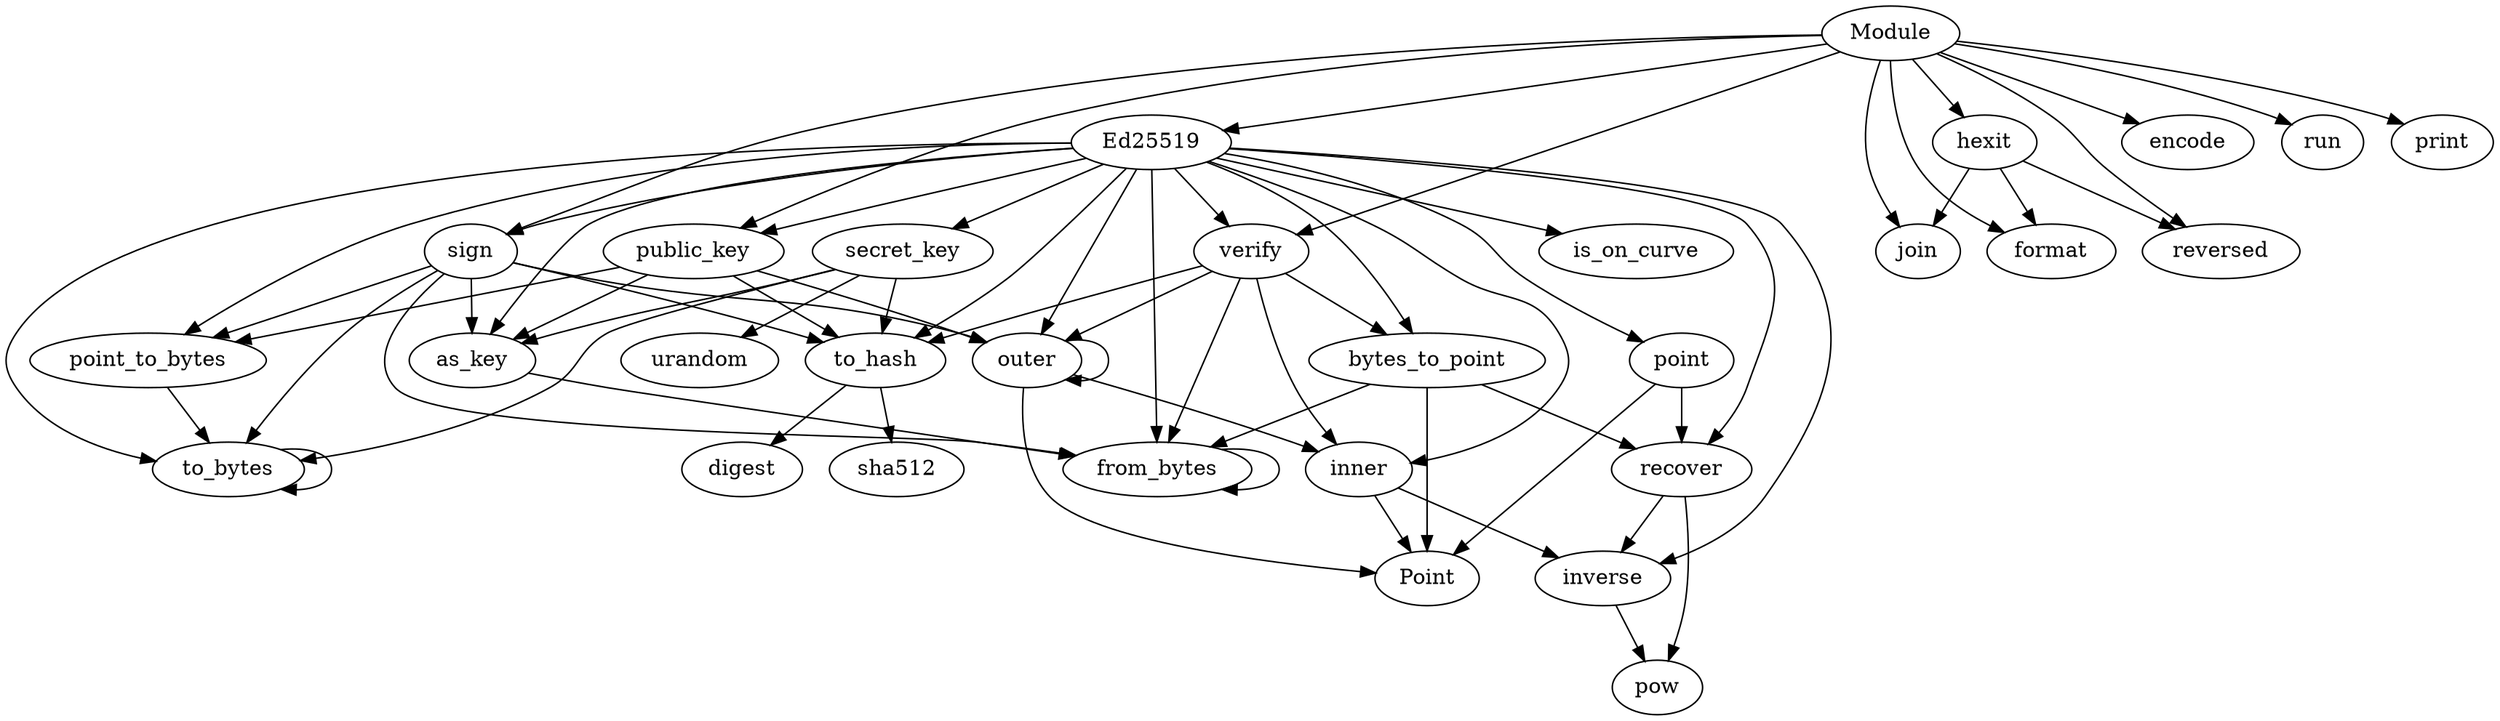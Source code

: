 digraph  {
to_hash;
digest;
sha512;
from_bytes;
to_bytes;
as_key;
secret_key;
urandom;
public_key;
outer;
point_to_bytes;
inverse;
pow;
sign;
verify;
bytes_to_point;
inner;
recover;
point;
Point;
is_on_curve;
hexit;
join;
format;
reversed;
Module;
Ed25519;
encode;
run;
print;
to_hash -> digest;
to_hash -> sha512;
from_bytes -> from_bytes;
to_bytes -> to_bytes;
as_key -> from_bytes;
secret_key -> urandom;
secret_key -> to_hash;
secret_key -> as_key;
secret_key -> to_bytes;
public_key -> to_hash;
public_key -> as_key;
public_key -> outer;
public_key -> point_to_bytes;
outer -> Point;
outer -> outer;
outer -> inner;
point_to_bytes -> to_bytes;
inverse -> pow;
sign -> to_hash;
sign -> as_key;
sign -> from_bytes;
sign -> outer;
sign -> point_to_bytes;
sign -> to_bytes;
verify -> to_hash;
verify -> from_bytes;
verify -> outer;
verify -> bytes_to_point;
verify -> inner;
bytes_to_point -> from_bytes;
bytes_to_point -> recover;
bytes_to_point -> Point;
inner -> inverse;
inner -> Point;
recover -> inverse;
recover -> pow;
point -> Point;
point -> recover;
hexit -> join;
hexit -> format;
hexit -> reversed;
Module -> Ed25519;
Module -> join;
Module -> format;
Module -> reversed;
Module -> public_key;
Module -> hexit;
Module -> encode;
Module -> sign;
Module -> run;
Module -> verify;
Module -> print;
Ed25519 -> to_hash;
Ed25519 -> from_bytes;
Ed25519 -> to_bytes;
Ed25519 -> as_key;
Ed25519 -> secret_key;
Ed25519 -> public_key;
Ed25519 -> inverse;
Ed25519 -> sign;
Ed25519 -> verify;
Ed25519 -> recover;
Ed25519 -> point;
Ed25519 -> is_on_curve;
Ed25519 -> inner;
Ed25519 -> outer;
Ed25519 -> point_to_bytes;
Ed25519 -> bytes_to_point;
}
